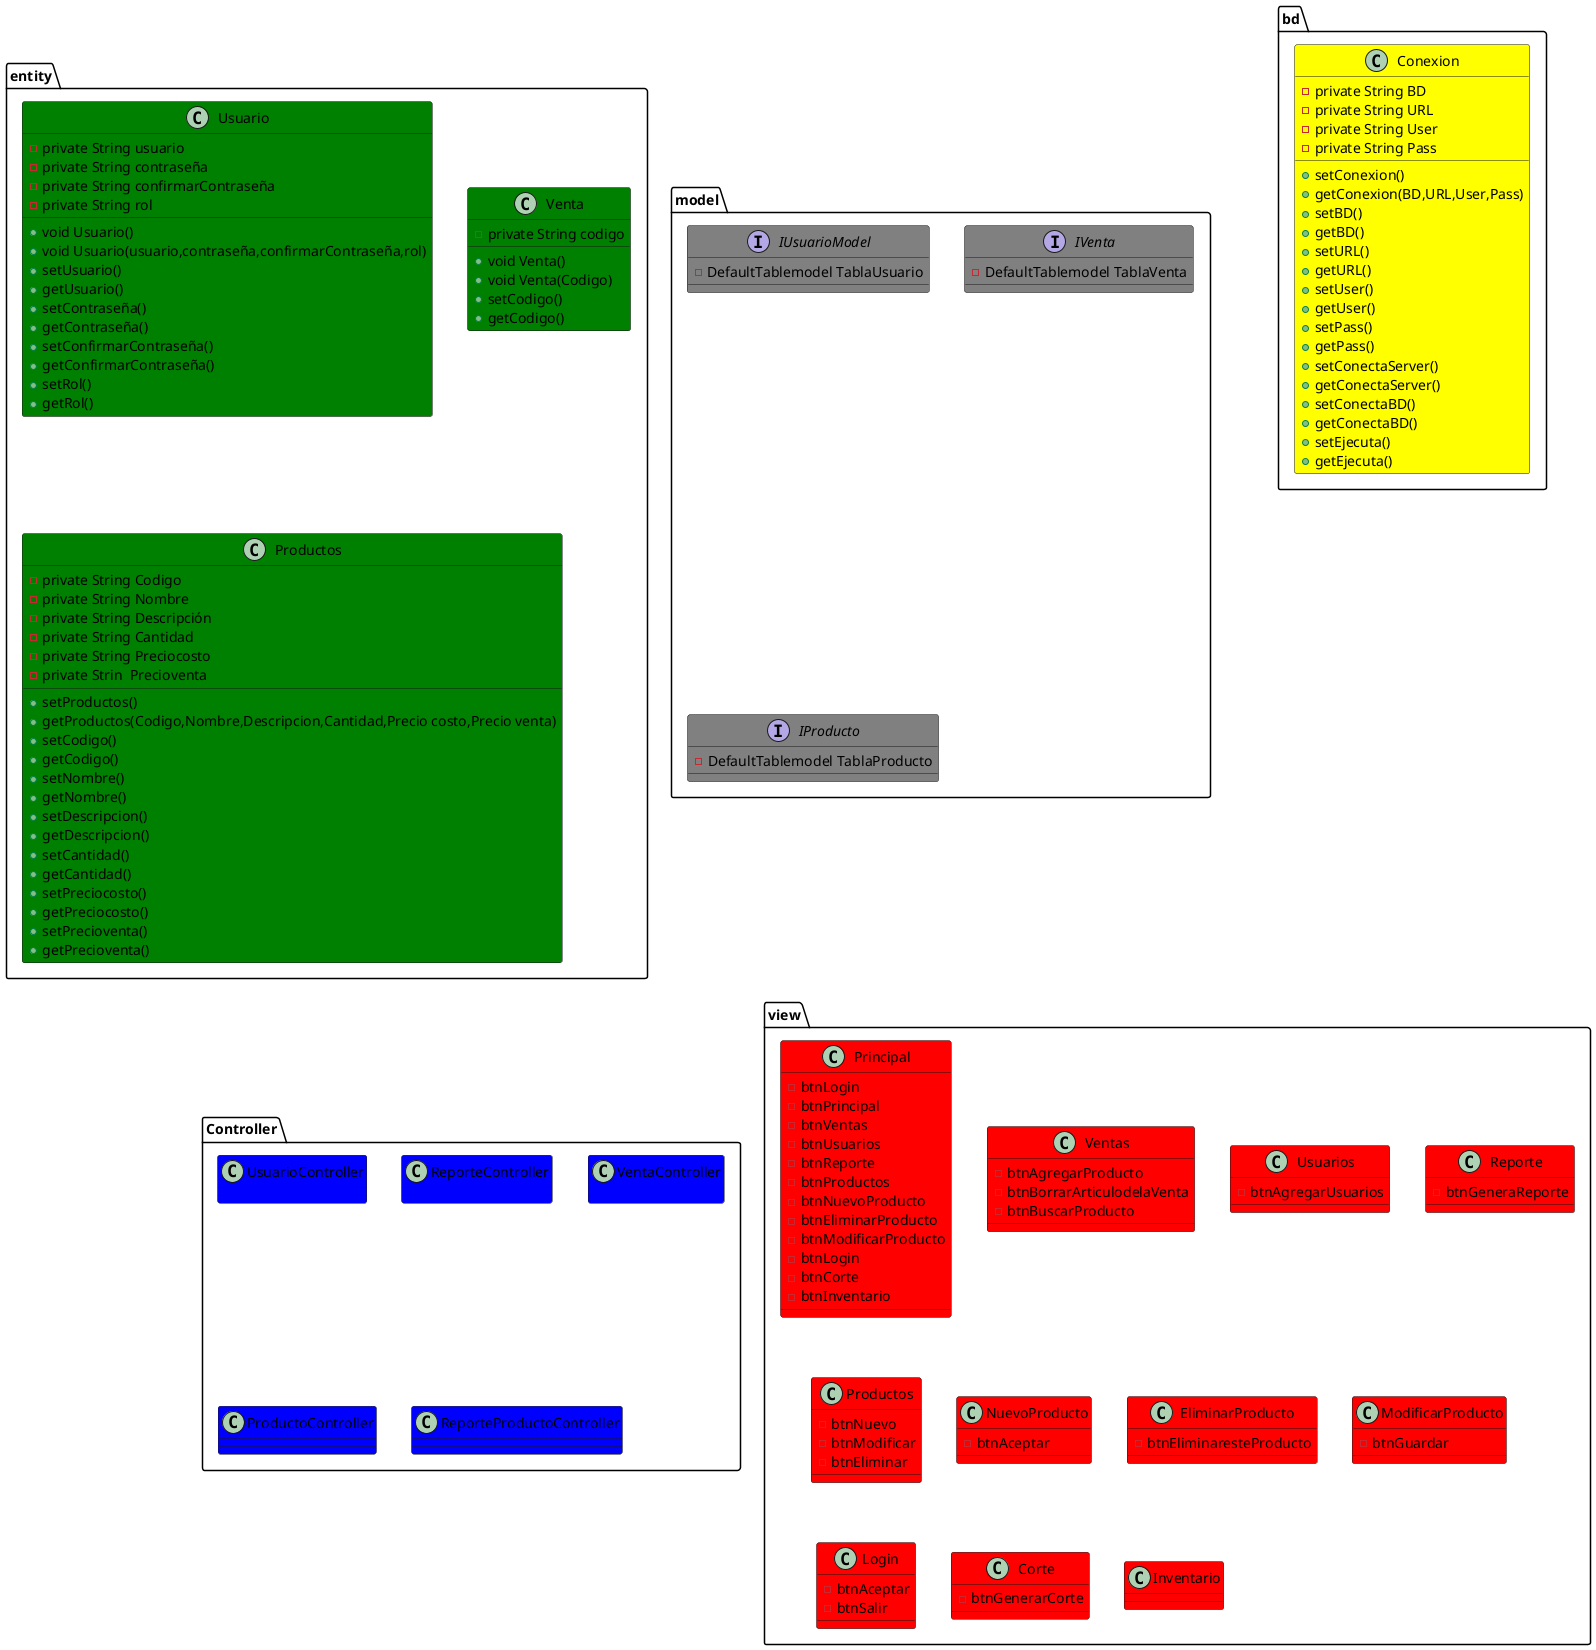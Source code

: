 @startuml
class bd.Conexion #yellow{
-private String BD
-private String URL
-private String User
-private String Pass

+setConexion()
+getConexion(BD,URL,User,Pass)
+setBD()
+getBD()
+setURL()
+getURL()
+setUser()
+getUser()
+setPass()
+getPass()
+setConectaServer()
+getConectaServer()
+setConectaBD()
+getConectaBD()
+setEjecuta()
+getEjecuta()



}
class entity.Usuario #green{
-private String usuario
-private String contraseña
-private String confirmarContraseña
-private String rol
+void Usuario()
+void Usuario(usuario,contraseña,confirmarContraseña,rol)
+setUsuario()
+getUsuario()
+setContraseña()
+getContraseña()
+setConfirmarContraseña()
+getConfirmarContraseña()
+setRol()
+getRol()
}
class entity.Venta #green{
-private String codigo 
+void Venta()
+void Venta(Codigo)
+setCodigo()
+getCodigo()

}
class entity.Productos #green{
-private String Codigo
-private String Nombre
-private String Descripción
-private String Cantidad
-private String Preciocosto
-private Strin  Precioventa

+setProductos()
+getProductos(Codigo,Nombre,Descripcion,Cantidad,Precio costo,Precio venta)
+setCodigo()
+getCodigo()
+setNombre()
+getNombre()
+setDescripcion()
+getDescripcion()
+setCantidad()
+getCantidad()
+setPreciocosto()
+getPreciocosto()
+setPrecioventa()
+getPrecioventa()
}
Interface model.IUsuarioModel #gray{
-DefaultTablemodel TablaUsuario
}
Interface model.IVenta #gray{
-DefaultTablemodel TablaVenta
}
Interface model.IProducto #gray{
-DefaultTablemodel TablaProducto
}
class Controller.UsuarioController #blue{
}
class Controller.ReporteController #blue{
}
class Controller.VentaController #blue{
}
class Controller.ProductoController #blue{
}
class Controller.ReporteProductoController #blue{
}
class view.Principal #red{
-btnLogin
-btnPrincipal
-btnVentas
-btnUsuarios
-btnReporte
-btnProductos
-btnNuevoProducto
-btnEliminarProducto
-btnModificarProducto
-btnLogin
-btnCorte
-btnInventario
}
class view.Ventas #red{
-btnAgregarProducto
-btnBorrarArticulodelaVenta
-btnBuscarProducto
}
class view.Usuarios #red{
-btnAgregarUsuarios
}
class view.Reporte #red{
-btnGeneraReporte
}
class view.Productos #red{
-btnNuevo
-btnModificar
-btnEliminar
}
class view.NuevoProducto #red{
-btnAceptar
}
class view.EliminarProducto #red{
-btnEliminaresteProducto
}
class view.ModificarProducto #red{
-btnGuardar

}
class view.Login #red{
-btnAceptar
-btnSalir
}
class view.Corte #red{
-btnGenerarCorte
}
class view.Inventario #red{

}
@enduml

